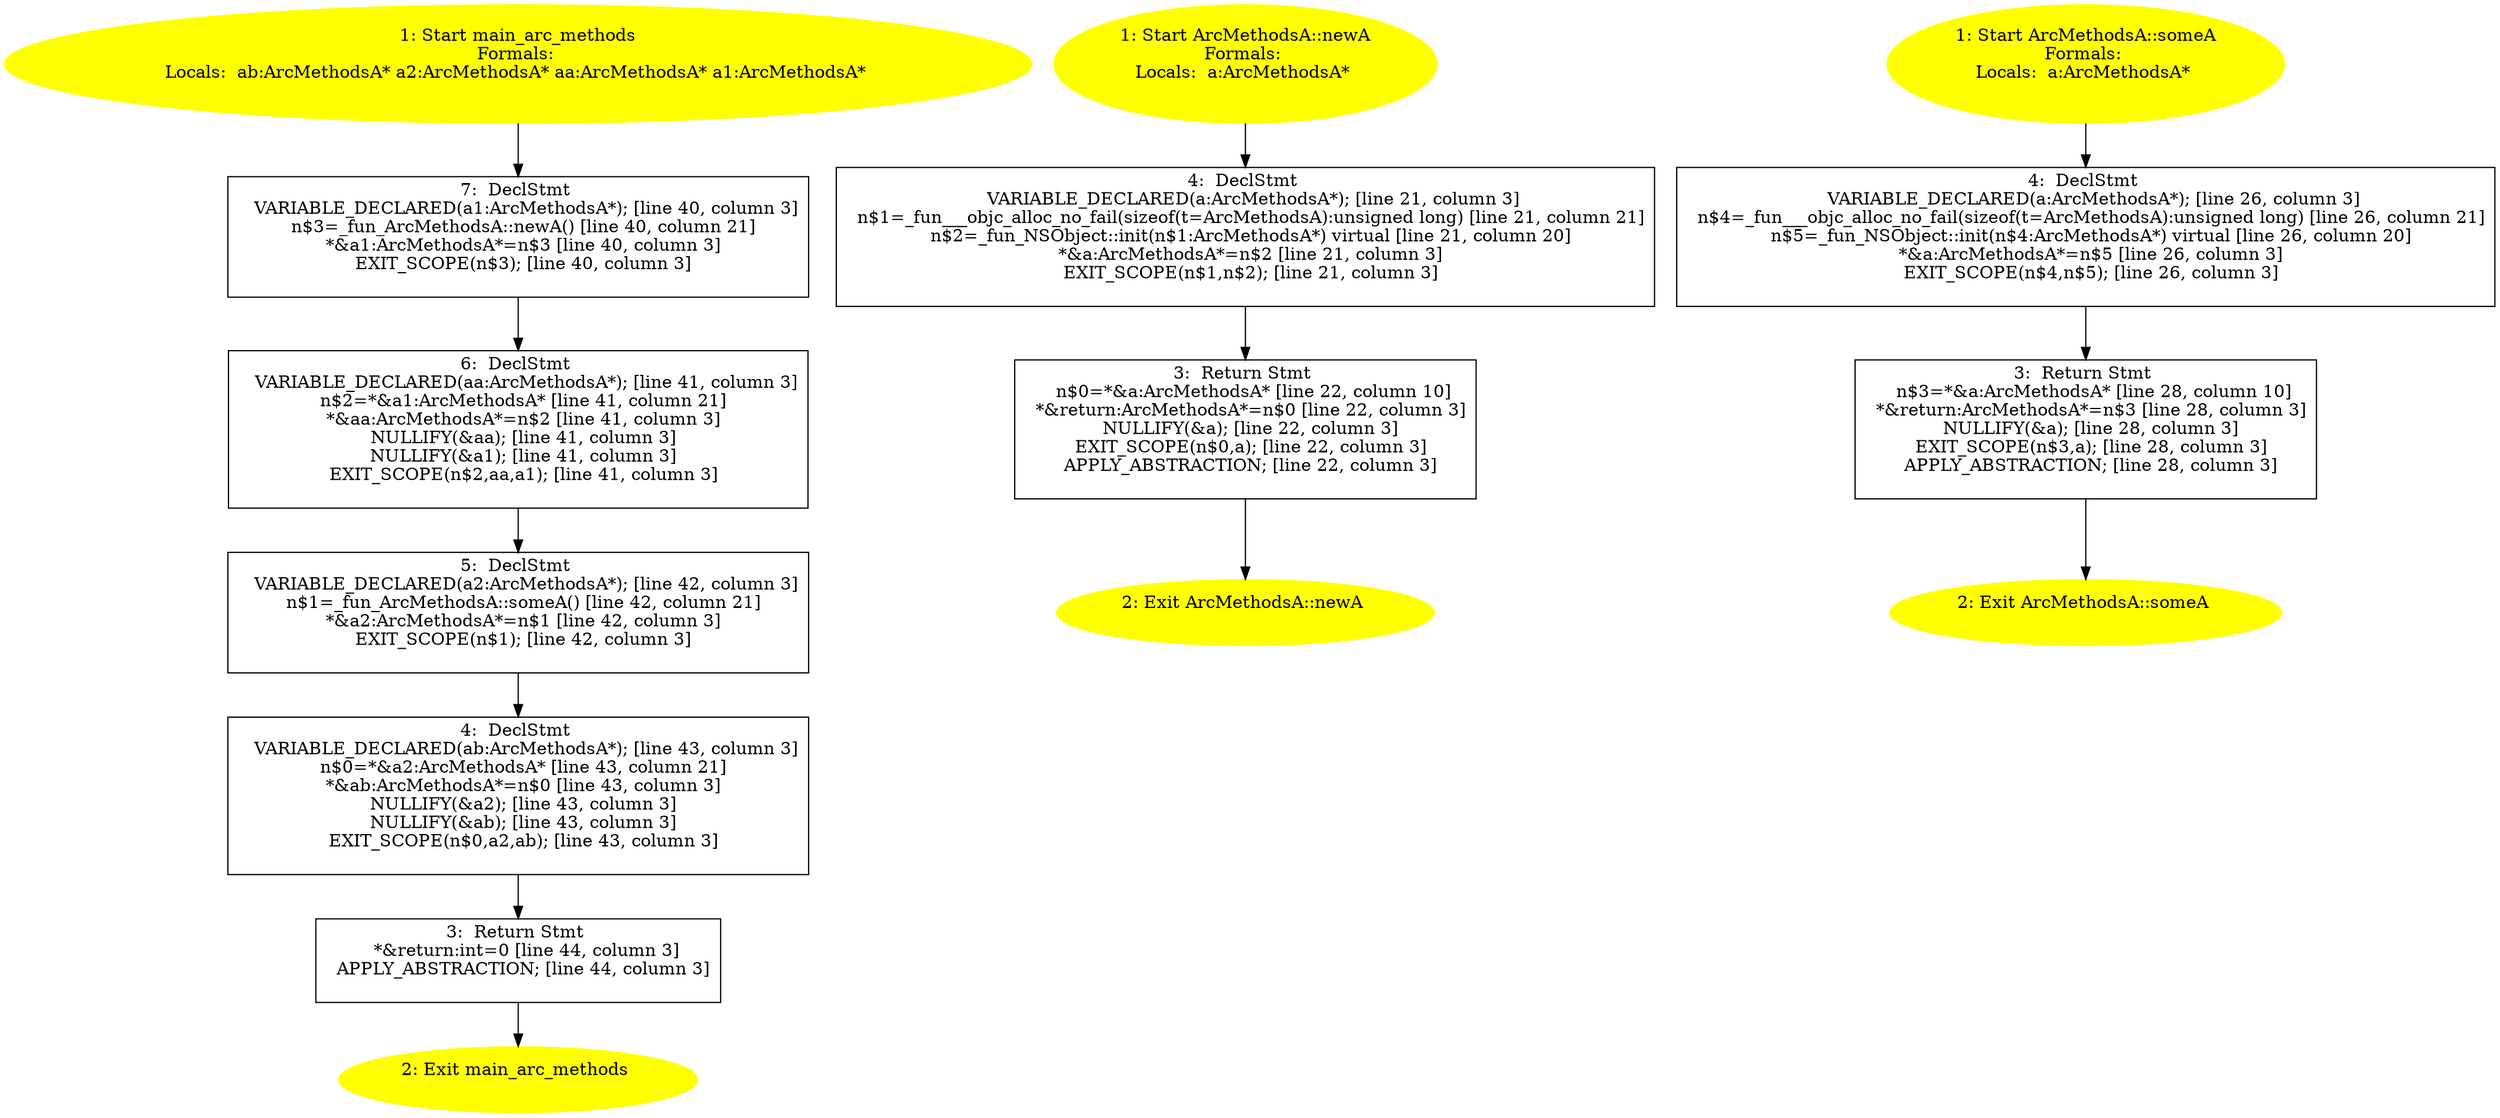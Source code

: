 /* @generated */
digraph cfg {
"main_arc_methods.6924ccbb58d8dbb03048861dcbd6134b_1" [label="1: Start main_arc_methods\nFormals: \nLocals:  ab:ArcMethodsA* a2:ArcMethodsA* aa:ArcMethodsA* a1:ArcMethodsA* \n  " color=yellow style=filled]
	

	 "main_arc_methods.6924ccbb58d8dbb03048861dcbd6134b_1" -> "main_arc_methods.6924ccbb58d8dbb03048861dcbd6134b_7" ;
"main_arc_methods.6924ccbb58d8dbb03048861dcbd6134b_2" [label="2: Exit main_arc_methods \n  " color=yellow style=filled]
	

"main_arc_methods.6924ccbb58d8dbb03048861dcbd6134b_3" [label="3:  Return Stmt \n   *&return:int=0 [line 44, column 3]\n  APPLY_ABSTRACTION; [line 44, column 3]\n " shape="box"]
	

	 "main_arc_methods.6924ccbb58d8dbb03048861dcbd6134b_3" -> "main_arc_methods.6924ccbb58d8dbb03048861dcbd6134b_2" ;
"main_arc_methods.6924ccbb58d8dbb03048861dcbd6134b_4" [label="4:  DeclStmt \n   VARIABLE_DECLARED(ab:ArcMethodsA*); [line 43, column 3]\n  n$0=*&a2:ArcMethodsA* [line 43, column 21]\n  *&ab:ArcMethodsA*=n$0 [line 43, column 3]\n  NULLIFY(&a2); [line 43, column 3]\n  NULLIFY(&ab); [line 43, column 3]\n  EXIT_SCOPE(n$0,a2,ab); [line 43, column 3]\n " shape="box"]
	

	 "main_arc_methods.6924ccbb58d8dbb03048861dcbd6134b_4" -> "main_arc_methods.6924ccbb58d8dbb03048861dcbd6134b_3" ;
"main_arc_methods.6924ccbb58d8dbb03048861dcbd6134b_5" [label="5:  DeclStmt \n   VARIABLE_DECLARED(a2:ArcMethodsA*); [line 42, column 3]\n  n$1=_fun_ArcMethodsA::someA() [line 42, column 21]\n  *&a2:ArcMethodsA*=n$1 [line 42, column 3]\n  EXIT_SCOPE(n$1); [line 42, column 3]\n " shape="box"]
	

	 "main_arc_methods.6924ccbb58d8dbb03048861dcbd6134b_5" -> "main_arc_methods.6924ccbb58d8dbb03048861dcbd6134b_4" ;
"main_arc_methods.6924ccbb58d8dbb03048861dcbd6134b_6" [label="6:  DeclStmt \n   VARIABLE_DECLARED(aa:ArcMethodsA*); [line 41, column 3]\n  n$2=*&a1:ArcMethodsA* [line 41, column 21]\n  *&aa:ArcMethodsA*=n$2 [line 41, column 3]\n  NULLIFY(&aa); [line 41, column 3]\n  NULLIFY(&a1); [line 41, column 3]\n  EXIT_SCOPE(n$2,aa,a1); [line 41, column 3]\n " shape="box"]
	

	 "main_arc_methods.6924ccbb58d8dbb03048861dcbd6134b_6" -> "main_arc_methods.6924ccbb58d8dbb03048861dcbd6134b_5" ;
"main_arc_methods.6924ccbb58d8dbb03048861dcbd6134b_7" [label="7:  DeclStmt \n   VARIABLE_DECLARED(a1:ArcMethodsA*); [line 40, column 3]\n  n$3=_fun_ArcMethodsA::newA() [line 40, column 21]\n  *&a1:ArcMethodsA*=n$3 [line 40, column 3]\n  EXIT_SCOPE(n$3); [line 40, column 3]\n " shape="box"]
	

	 "main_arc_methods.6924ccbb58d8dbb03048861dcbd6134b_7" -> "main_arc_methods.6924ccbb58d8dbb03048861dcbd6134b_6" ;
"newA#ArcMethodsA#class.8f73d571693162b8fe59ae9b171012f1_1" [label="1: Start ArcMethodsA::newA\nFormals: \nLocals:  a:ArcMethodsA* \n  " color=yellow style=filled]
	

	 "newA#ArcMethodsA#class.8f73d571693162b8fe59ae9b171012f1_1" -> "newA#ArcMethodsA#class.8f73d571693162b8fe59ae9b171012f1_4" ;
"newA#ArcMethodsA#class.8f73d571693162b8fe59ae9b171012f1_2" [label="2: Exit ArcMethodsA::newA \n  " color=yellow style=filled]
	

"newA#ArcMethodsA#class.8f73d571693162b8fe59ae9b171012f1_3" [label="3:  Return Stmt \n   n$0=*&a:ArcMethodsA* [line 22, column 10]\n  *&return:ArcMethodsA*=n$0 [line 22, column 3]\n  NULLIFY(&a); [line 22, column 3]\n  EXIT_SCOPE(n$0,a); [line 22, column 3]\n  APPLY_ABSTRACTION; [line 22, column 3]\n " shape="box"]
	

	 "newA#ArcMethodsA#class.8f73d571693162b8fe59ae9b171012f1_3" -> "newA#ArcMethodsA#class.8f73d571693162b8fe59ae9b171012f1_2" ;
"newA#ArcMethodsA#class.8f73d571693162b8fe59ae9b171012f1_4" [label="4:  DeclStmt \n   VARIABLE_DECLARED(a:ArcMethodsA*); [line 21, column 3]\n  n$1=_fun___objc_alloc_no_fail(sizeof(t=ArcMethodsA):unsigned long) [line 21, column 21]\n  n$2=_fun_NSObject::init(n$1:ArcMethodsA*) virtual [line 21, column 20]\n  *&a:ArcMethodsA*=n$2 [line 21, column 3]\n  EXIT_SCOPE(n$1,n$2); [line 21, column 3]\n " shape="box"]
	

	 "newA#ArcMethodsA#class.8f73d571693162b8fe59ae9b171012f1_4" -> "newA#ArcMethodsA#class.8f73d571693162b8fe59ae9b171012f1_3" ;
"someA#ArcMethodsA#class.b84b222a4d332a9b8f3f1d6626af9c8f_1" [label="1: Start ArcMethodsA::someA\nFormals: \nLocals:  a:ArcMethodsA* \n  " color=yellow style=filled]
	

	 "someA#ArcMethodsA#class.b84b222a4d332a9b8f3f1d6626af9c8f_1" -> "someA#ArcMethodsA#class.b84b222a4d332a9b8f3f1d6626af9c8f_4" ;
"someA#ArcMethodsA#class.b84b222a4d332a9b8f3f1d6626af9c8f_2" [label="2: Exit ArcMethodsA::someA \n  " color=yellow style=filled]
	

"someA#ArcMethodsA#class.b84b222a4d332a9b8f3f1d6626af9c8f_3" [label="3:  Return Stmt \n   n$3=*&a:ArcMethodsA* [line 28, column 10]\n  *&return:ArcMethodsA*=n$3 [line 28, column 3]\n  NULLIFY(&a); [line 28, column 3]\n  EXIT_SCOPE(n$3,a); [line 28, column 3]\n  APPLY_ABSTRACTION; [line 28, column 3]\n " shape="box"]
	

	 "someA#ArcMethodsA#class.b84b222a4d332a9b8f3f1d6626af9c8f_3" -> "someA#ArcMethodsA#class.b84b222a4d332a9b8f3f1d6626af9c8f_2" ;
"someA#ArcMethodsA#class.b84b222a4d332a9b8f3f1d6626af9c8f_4" [label="4:  DeclStmt \n   VARIABLE_DECLARED(a:ArcMethodsA*); [line 26, column 3]\n  n$4=_fun___objc_alloc_no_fail(sizeof(t=ArcMethodsA):unsigned long) [line 26, column 21]\n  n$5=_fun_NSObject::init(n$4:ArcMethodsA*) virtual [line 26, column 20]\n  *&a:ArcMethodsA*=n$5 [line 26, column 3]\n  EXIT_SCOPE(n$4,n$5); [line 26, column 3]\n " shape="box"]
	

	 "someA#ArcMethodsA#class.b84b222a4d332a9b8f3f1d6626af9c8f_4" -> "someA#ArcMethodsA#class.b84b222a4d332a9b8f3f1d6626af9c8f_3" ;
}
